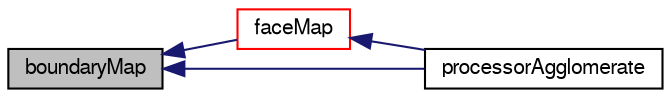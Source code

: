 digraph "boundaryMap"
{
  bgcolor="transparent";
  edge [fontname="FreeSans",fontsize="10",labelfontname="FreeSans",labelfontsize="10"];
  node [fontname="FreeSans",fontsize="10",shape=record];
  rankdir="LR";
  Node2602 [label="boundaryMap",height=0.2,width=0.4,color="black", fillcolor="grey75", style="filled", fontcolor="black"];
  Node2602 -> Node2603 [dir="back",color="midnightblue",fontsize="10",style="solid",fontname="FreeSans"];
  Node2603 [label="faceMap",height=0.2,width=0.4,color="red",URL="$a26970.html#a97eecb82c0c0f7f1f9a652cc9e623271",tooltip="Mapping from processor to procMesh face. "];
  Node2603 -> Node2606 [dir="back",color="midnightblue",fontsize="10",style="solid",fontname="FreeSans"];
  Node2606 [label="processorAgglomerate",height=0.2,width=0.4,color="black",URL="$a26970.html#a0f449fd7000147afdf5b21346399e5e3",tooltip="Whether to agglomerate across processors. "];
  Node2602 -> Node2606 [dir="back",color="midnightblue",fontsize="10",style="solid",fontname="FreeSans"];
}
